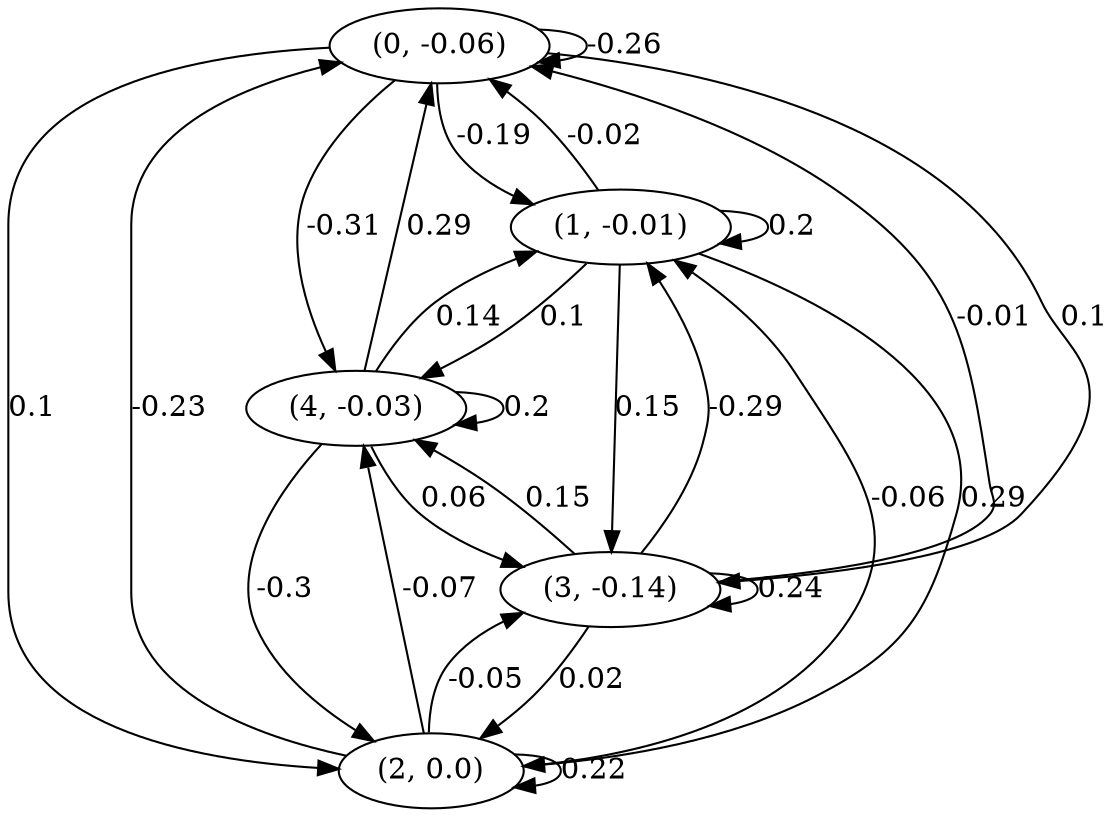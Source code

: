 digraph {
    0 [ label = "(0, -0.06)" ]
    1 [ label = "(1, -0.01)" ]
    2 [ label = "(2, 0.0)" ]
    3 [ label = "(3, -0.14)" ]
    4 [ label = "(4, -0.03)" ]
    0 -> 0 [ label = "-0.26" ]
    1 -> 1 [ label = "0.2" ]
    2 -> 2 [ label = "0.22" ]
    3 -> 3 [ label = "0.24" ]
    4 -> 4 [ label = "0.2" ]
    1 -> 0 [ label = "-0.02" ]
    2 -> 0 [ label = "-0.23" ]
    3 -> 0 [ label = "-0.01" ]
    4 -> 0 [ label = "0.29" ]
    0 -> 1 [ label = "-0.19" ]
    2 -> 1 [ label = "-0.06" ]
    3 -> 1 [ label = "-0.29" ]
    4 -> 1 [ label = "0.14" ]
    0 -> 2 [ label = "0.1" ]
    1 -> 2 [ label = "0.29" ]
    3 -> 2 [ label = "0.02" ]
    4 -> 2 [ label = "-0.3" ]
    0 -> 3 [ label = "0.1" ]
    1 -> 3 [ label = "0.15" ]
    2 -> 3 [ label = "-0.05" ]
    4 -> 3 [ label = "0.06" ]
    0 -> 4 [ label = "-0.31" ]
    1 -> 4 [ label = "0.1" ]
    2 -> 4 [ label = "-0.07" ]
    3 -> 4 [ label = "0.15" ]
}

